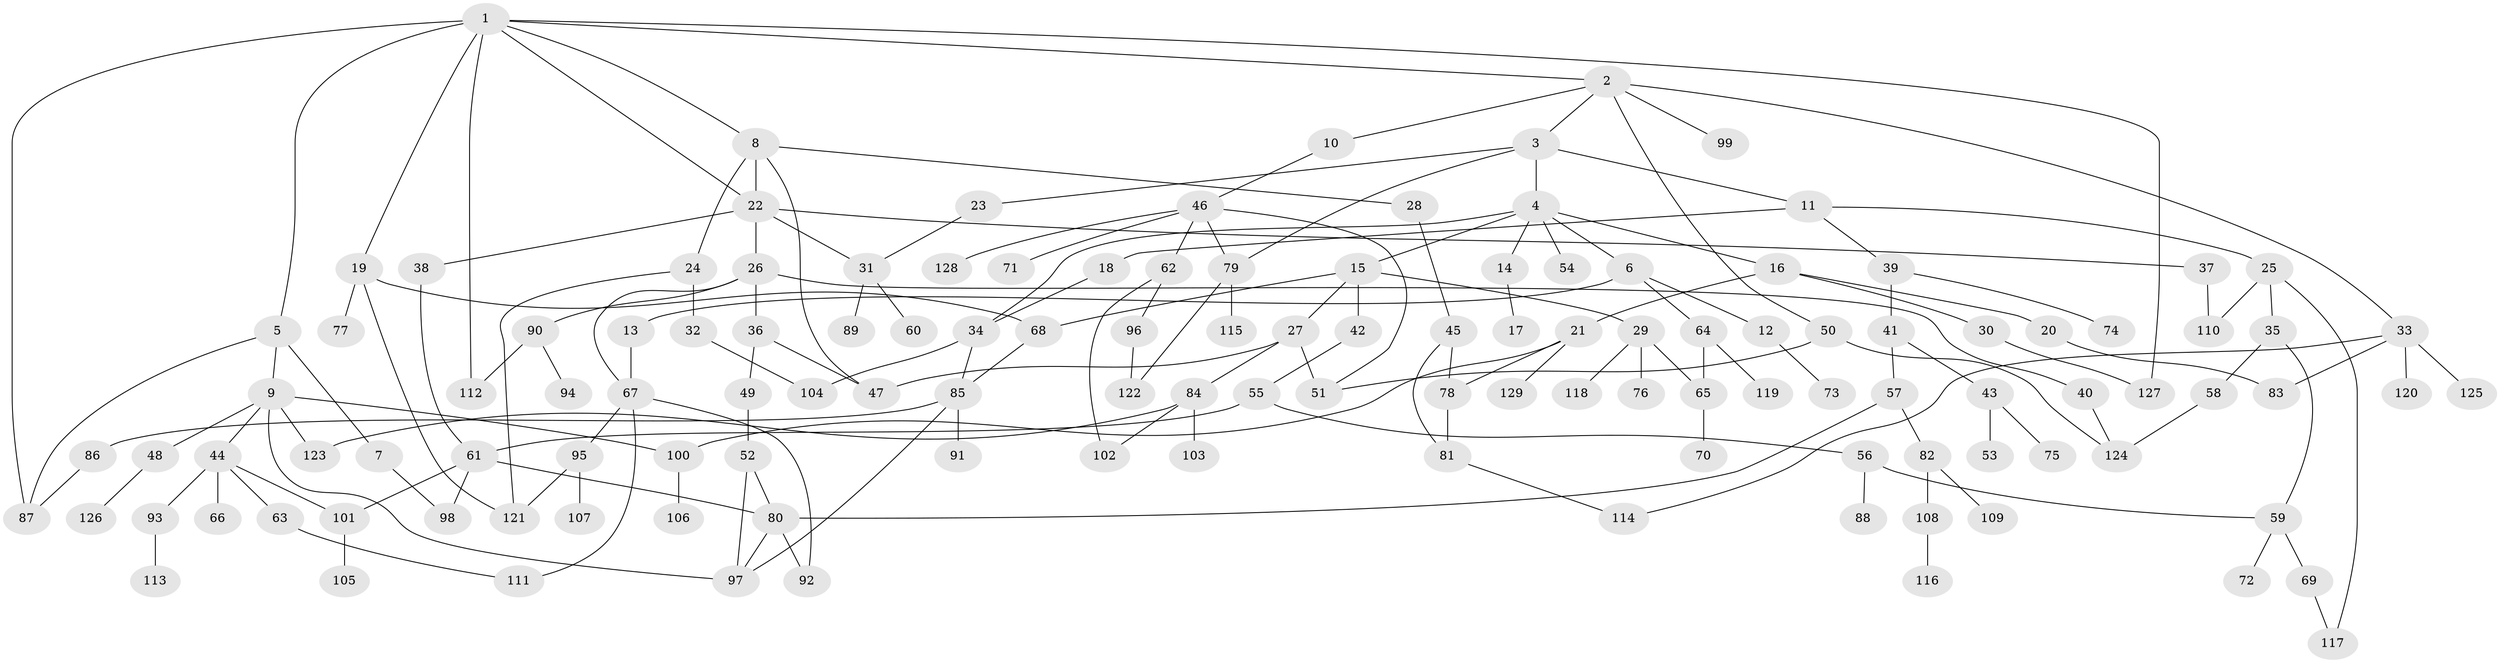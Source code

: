 // coarse degree distribution, {10: 0.011494252873563218, 7: 0.034482758620689655, 5: 0.06896551724137931, 6: 0.09195402298850575, 4: 0.11494252873563218, 2: 0.27586206896551724, 1: 0.28735632183908044, 3: 0.11494252873563218}
// Generated by graph-tools (version 1.1) at 2025/23/03/03/25 07:23:34]
// undirected, 129 vertices, 170 edges
graph export_dot {
graph [start="1"]
  node [color=gray90,style=filled];
  1;
  2;
  3;
  4;
  5;
  6;
  7;
  8;
  9;
  10;
  11;
  12;
  13;
  14;
  15;
  16;
  17;
  18;
  19;
  20;
  21;
  22;
  23;
  24;
  25;
  26;
  27;
  28;
  29;
  30;
  31;
  32;
  33;
  34;
  35;
  36;
  37;
  38;
  39;
  40;
  41;
  42;
  43;
  44;
  45;
  46;
  47;
  48;
  49;
  50;
  51;
  52;
  53;
  54;
  55;
  56;
  57;
  58;
  59;
  60;
  61;
  62;
  63;
  64;
  65;
  66;
  67;
  68;
  69;
  70;
  71;
  72;
  73;
  74;
  75;
  76;
  77;
  78;
  79;
  80;
  81;
  82;
  83;
  84;
  85;
  86;
  87;
  88;
  89;
  90;
  91;
  92;
  93;
  94;
  95;
  96;
  97;
  98;
  99;
  100;
  101;
  102;
  103;
  104;
  105;
  106;
  107;
  108;
  109;
  110;
  111;
  112;
  113;
  114;
  115;
  116;
  117;
  118;
  119;
  120;
  121;
  122;
  123;
  124;
  125;
  126;
  127;
  128;
  129;
  1 -- 2;
  1 -- 5;
  1 -- 8;
  1 -- 19;
  1 -- 87;
  1 -- 112;
  1 -- 127;
  1 -- 22;
  2 -- 3;
  2 -- 10;
  2 -- 33;
  2 -- 50;
  2 -- 99;
  3 -- 4;
  3 -- 11;
  3 -- 23;
  3 -- 79;
  4 -- 6;
  4 -- 14;
  4 -- 15;
  4 -- 16;
  4 -- 54;
  4 -- 34;
  5 -- 7;
  5 -- 9;
  5 -- 87;
  6 -- 12;
  6 -- 13;
  6 -- 64;
  7 -- 98;
  8 -- 22;
  8 -- 24;
  8 -- 28;
  8 -- 47;
  9 -- 44;
  9 -- 48;
  9 -- 123;
  9 -- 100;
  9 -- 97;
  10 -- 46;
  11 -- 18;
  11 -- 25;
  11 -- 39;
  12 -- 73;
  13 -- 67;
  14 -- 17;
  15 -- 27;
  15 -- 29;
  15 -- 42;
  15 -- 68;
  16 -- 20;
  16 -- 21;
  16 -- 30;
  18 -- 34;
  19 -- 68;
  19 -- 77;
  19 -- 121;
  20 -- 83;
  21 -- 100;
  21 -- 129;
  21 -- 78;
  22 -- 26;
  22 -- 37;
  22 -- 38;
  22 -- 31;
  23 -- 31;
  24 -- 32;
  24 -- 121;
  25 -- 35;
  25 -- 117;
  25 -- 110;
  26 -- 36;
  26 -- 40;
  26 -- 90;
  26 -- 67;
  27 -- 84;
  27 -- 47;
  27 -- 51;
  28 -- 45;
  29 -- 65;
  29 -- 76;
  29 -- 118;
  30 -- 127;
  31 -- 60;
  31 -- 89;
  32 -- 104;
  33 -- 83;
  33 -- 120;
  33 -- 125;
  33 -- 114;
  34 -- 85;
  34 -- 104;
  35 -- 58;
  35 -- 59;
  36 -- 49;
  36 -- 47;
  37 -- 110;
  38 -- 61;
  39 -- 41;
  39 -- 74;
  40 -- 124;
  41 -- 43;
  41 -- 57;
  42 -- 55;
  43 -- 53;
  43 -- 75;
  44 -- 63;
  44 -- 66;
  44 -- 93;
  44 -- 101;
  45 -- 78;
  45 -- 81;
  46 -- 51;
  46 -- 62;
  46 -- 71;
  46 -- 79;
  46 -- 128;
  48 -- 126;
  49 -- 52;
  50 -- 124;
  50 -- 51;
  52 -- 97;
  52 -- 80;
  55 -- 56;
  55 -- 61;
  56 -- 88;
  56 -- 59;
  57 -- 82;
  57 -- 80;
  58 -- 124;
  59 -- 69;
  59 -- 72;
  61 -- 80;
  61 -- 98;
  61 -- 101;
  62 -- 96;
  62 -- 102;
  63 -- 111;
  64 -- 119;
  64 -- 65;
  65 -- 70;
  67 -- 92;
  67 -- 95;
  67 -- 111;
  68 -- 85;
  69 -- 117;
  78 -- 81;
  79 -- 115;
  79 -- 122;
  80 -- 92;
  80 -- 97;
  81 -- 114;
  82 -- 108;
  82 -- 109;
  84 -- 102;
  84 -- 103;
  84 -- 123;
  85 -- 86;
  85 -- 91;
  85 -- 97;
  86 -- 87;
  90 -- 94;
  90 -- 112;
  93 -- 113;
  95 -- 107;
  95 -- 121;
  96 -- 122;
  100 -- 106;
  101 -- 105;
  108 -- 116;
}
